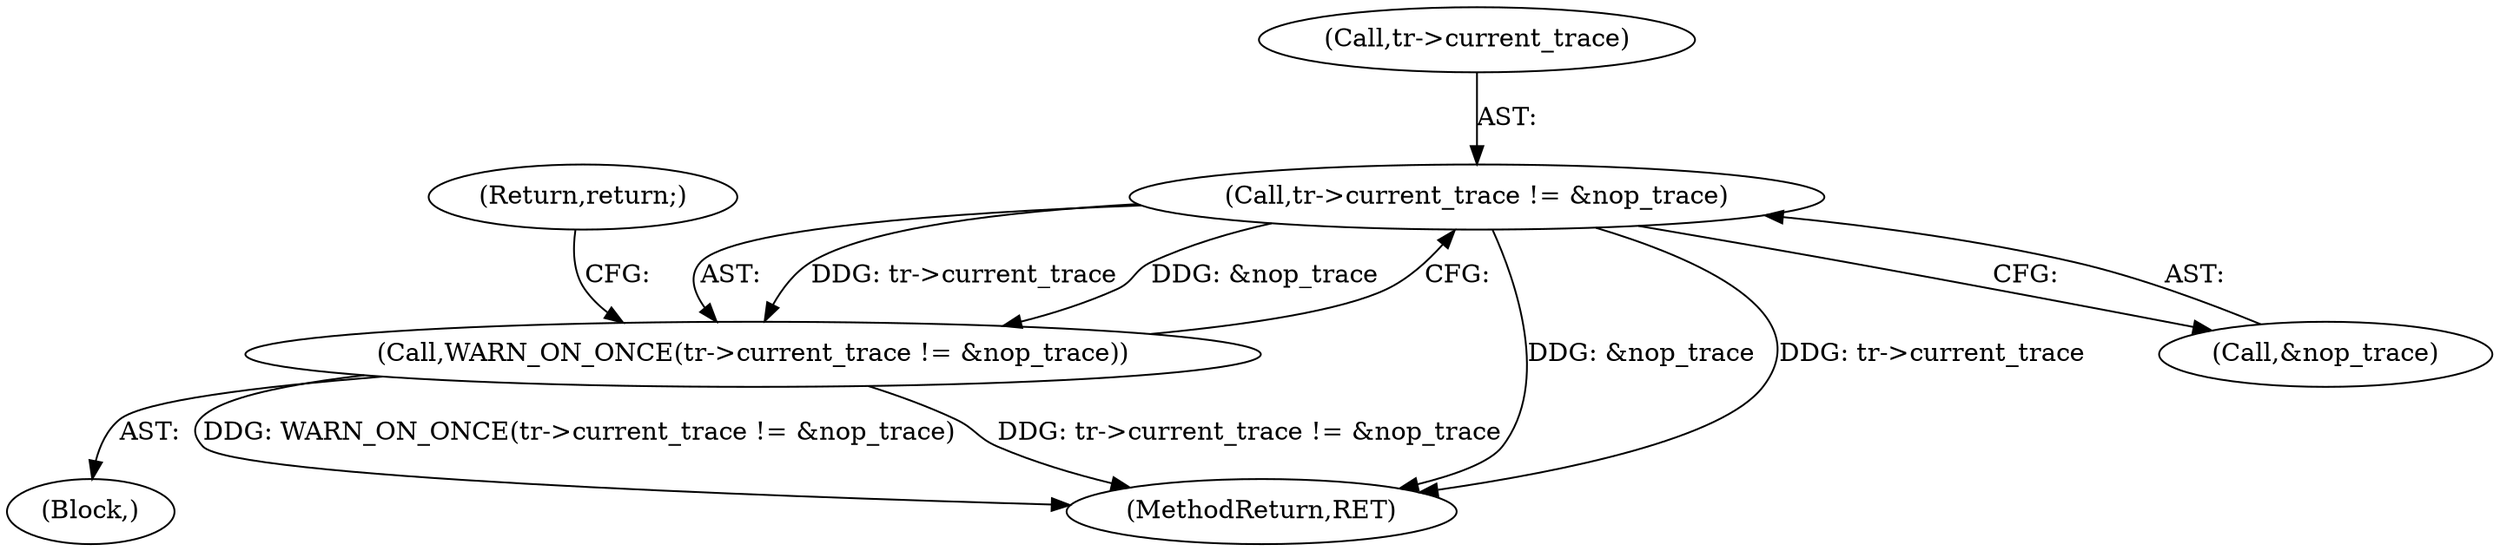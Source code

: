 digraph "0_linux_81f9c4e4177d31ced6f52a89bb70e93bfb77ca03_0@pointer" {
"1000122" [label="(Call,tr->current_trace != &nop_trace)"];
"1000121" [label="(Call,WARN_ON_ONCE(tr->current_trace != &nop_trace))"];
"1000123" [label="(Call,tr->current_trace)"];
"1000120" [label="(Block,)"];
"1000122" [label="(Call,tr->current_trace != &nop_trace)"];
"1000168" [label="(MethodReturn,RET)"];
"1000128" [label="(Return,return;)"];
"1000121" [label="(Call,WARN_ON_ONCE(tr->current_trace != &nop_trace))"];
"1000126" [label="(Call,&nop_trace)"];
"1000122" -> "1000121"  [label="AST: "];
"1000122" -> "1000126"  [label="CFG: "];
"1000123" -> "1000122"  [label="AST: "];
"1000126" -> "1000122"  [label="AST: "];
"1000121" -> "1000122"  [label="CFG: "];
"1000122" -> "1000168"  [label="DDG: &nop_trace"];
"1000122" -> "1000168"  [label="DDG: tr->current_trace"];
"1000122" -> "1000121"  [label="DDG: tr->current_trace"];
"1000122" -> "1000121"  [label="DDG: &nop_trace"];
"1000121" -> "1000120"  [label="AST: "];
"1000128" -> "1000121"  [label="CFG: "];
"1000121" -> "1000168"  [label="DDG: WARN_ON_ONCE(tr->current_trace != &nop_trace)"];
"1000121" -> "1000168"  [label="DDG: tr->current_trace != &nop_trace"];
}

